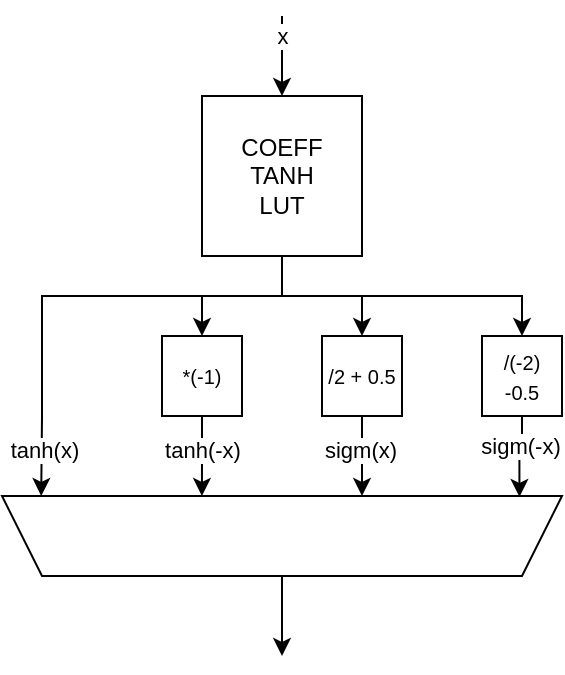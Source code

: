 <mxfile version="24.8.3">
  <diagram name="Pagina-1" id="nVUdBCyO9Q5jvHFfkmIo">
    <mxGraphModel dx="768" dy="410" grid="1" gridSize="10" guides="1" tooltips="1" connect="1" arrows="1" fold="1" page="1" pageScale="1" pageWidth="827" pageHeight="1169" math="0" shadow="0">
      <root>
        <mxCell id="0" />
        <mxCell id="1" parent="0" />
        <mxCell id="dSgf6_MaAZvb21dx-kvH-24" style="edgeStyle=orthogonalEdgeStyle;rounded=0;orthogonalLoop=1;jettySize=auto;html=1;entryX=0.5;entryY=0;entryDx=0;entryDy=0;" edge="1" parent="1" source="dSgf6_MaAZvb21dx-kvH-29" target="dSgf6_MaAZvb21dx-kvH-32">
          <mxGeometry relative="1" as="geometry" />
        </mxCell>
        <mxCell id="dSgf6_MaAZvb21dx-kvH-25" style="edgeStyle=orthogonalEdgeStyle;rounded=0;orthogonalLoop=1;jettySize=auto;html=1;entryX=0.5;entryY=0;entryDx=0;entryDy=0;" edge="1" parent="1" source="dSgf6_MaAZvb21dx-kvH-29" target="dSgf6_MaAZvb21dx-kvH-33">
          <mxGeometry relative="1" as="geometry" />
        </mxCell>
        <mxCell id="dSgf6_MaAZvb21dx-kvH-26" style="edgeStyle=orthogonalEdgeStyle;rounded=0;orthogonalLoop=1;jettySize=auto;html=1;entryX=0.5;entryY=0;entryDx=0;entryDy=0;" edge="1" parent="1" source="dSgf6_MaAZvb21dx-kvH-29" target="dSgf6_MaAZvb21dx-kvH-34">
          <mxGeometry relative="1" as="geometry">
            <Array as="points">
              <mxPoint x="180" y="180" />
              <mxPoint x="300" y="180" />
            </Array>
          </mxGeometry>
        </mxCell>
        <mxCell id="dSgf6_MaAZvb21dx-kvH-27" style="edgeStyle=orthogonalEdgeStyle;rounded=0;orthogonalLoop=1;jettySize=auto;html=1;entryX=0.93;entryY=1;entryDx=0;entryDy=0;entryPerimeter=0;" edge="1" parent="1" source="dSgf6_MaAZvb21dx-kvH-29" target="dSgf6_MaAZvb21dx-kvH-31">
          <mxGeometry relative="1" as="geometry">
            <mxPoint x="100" y="240" as="targetPoint" />
            <Array as="points">
              <mxPoint x="180" y="180" />
              <mxPoint x="60" y="180" />
              <mxPoint x="60" y="240" />
            </Array>
          </mxGeometry>
        </mxCell>
        <mxCell id="dSgf6_MaAZvb21dx-kvH-28" value="tanh(x)" style="edgeLabel;html=1;align=center;verticalAlign=middle;resizable=0;points=[];" vertex="1" connectable="0" parent="dSgf6_MaAZvb21dx-kvH-27">
          <mxGeometry x="0.749" y="1" relative="1" as="geometry">
            <mxPoint y="7" as="offset" />
          </mxGeometry>
        </mxCell>
        <mxCell id="dSgf6_MaAZvb21dx-kvH-29" value="&lt;div&gt;COEFF&lt;/div&gt;&lt;div&gt;TANH&lt;/div&gt;&lt;div&gt;LUT&lt;/div&gt;" style="whiteSpace=wrap;html=1;aspect=fixed;" vertex="1" parent="1">
          <mxGeometry x="140" y="80" width="80" height="80" as="geometry" />
        </mxCell>
        <mxCell id="dSgf6_MaAZvb21dx-kvH-30" style="edgeStyle=orthogonalEdgeStyle;rounded=0;orthogonalLoop=1;jettySize=auto;html=1;" edge="1" parent="1" source="dSgf6_MaAZvb21dx-kvH-31">
          <mxGeometry relative="1" as="geometry">
            <mxPoint x="180" y="360" as="targetPoint" />
            <Array as="points">
              <mxPoint x="180" y="350" />
              <mxPoint x="180" y="350" />
            </Array>
          </mxGeometry>
        </mxCell>
        <mxCell id="dSgf6_MaAZvb21dx-kvH-31" value="" style="shape=trapezoid;perimeter=trapezoidPerimeter;whiteSpace=wrap;html=1;fixedSize=1;rotation=-180;" vertex="1" parent="1">
          <mxGeometry x="40" y="280" width="280" height="40" as="geometry" />
        </mxCell>
        <mxCell id="dSgf6_MaAZvb21dx-kvH-32" value="&lt;font style=&quot;font-size: 10px;&quot;&gt;*(-1)&lt;/font&gt;" style="whiteSpace=wrap;html=1;aspect=fixed;" vertex="1" parent="1">
          <mxGeometry x="120" y="200" width="40" height="40" as="geometry" />
        </mxCell>
        <mxCell id="dSgf6_MaAZvb21dx-kvH-33" value="&lt;font style=&quot;font-size: 10px;&quot;&gt;/2 + 0.5&lt;/font&gt;" style="whiteSpace=wrap;html=1;aspect=fixed;" vertex="1" parent="1">
          <mxGeometry x="200" y="200" width="40" height="40" as="geometry" />
        </mxCell>
        <mxCell id="dSgf6_MaAZvb21dx-kvH-34" value="&lt;font style=&quot;font-size: 10px;&quot;&gt;/(-2) -0.5&lt;/font&gt;" style="whiteSpace=wrap;html=1;aspect=fixed;" vertex="1" parent="1">
          <mxGeometry x="280" y="200" width="40" height="40" as="geometry" />
        </mxCell>
        <mxCell id="dSgf6_MaAZvb21dx-kvH-35" style="edgeStyle=orthogonalEdgeStyle;rounded=0;orthogonalLoop=1;jettySize=auto;html=1;entryX=0.643;entryY=1;entryDx=0;entryDy=0;entryPerimeter=0;" edge="1" parent="1" source="dSgf6_MaAZvb21dx-kvH-32" target="dSgf6_MaAZvb21dx-kvH-31">
          <mxGeometry relative="1" as="geometry">
            <mxPoint x="140" y="278" as="targetPoint" />
          </mxGeometry>
        </mxCell>
        <mxCell id="dSgf6_MaAZvb21dx-kvH-36" value="tanh(-x)" style="edgeLabel;html=1;align=center;verticalAlign=middle;resizable=0;points=[];" vertex="1" connectable="0" parent="dSgf6_MaAZvb21dx-kvH-35">
          <mxGeometry x="-0.182" y="2" relative="1" as="geometry">
            <mxPoint x="-2" as="offset" />
          </mxGeometry>
        </mxCell>
        <mxCell id="dSgf6_MaAZvb21dx-kvH-37" style="edgeStyle=orthogonalEdgeStyle;rounded=0;orthogonalLoop=1;jettySize=auto;html=1;" edge="1" parent="1" source="dSgf6_MaAZvb21dx-kvH-33">
          <mxGeometry relative="1" as="geometry">
            <mxPoint x="220" y="280" as="targetPoint" />
          </mxGeometry>
        </mxCell>
        <mxCell id="dSgf6_MaAZvb21dx-kvH-38" value="sigm(x)" style="edgeLabel;html=1;align=center;verticalAlign=middle;resizable=0;points=[];" vertex="1" connectable="0" parent="dSgf6_MaAZvb21dx-kvH-37">
          <mxGeometry x="-0.188" y="-1" relative="1" as="geometry">
            <mxPoint as="offset" />
          </mxGeometry>
        </mxCell>
        <mxCell id="dSgf6_MaAZvb21dx-kvH-39" style="edgeStyle=orthogonalEdgeStyle;rounded=0;orthogonalLoop=1;jettySize=auto;html=1;entryX=0.076;entryY=0.989;entryDx=0;entryDy=0;entryPerimeter=0;" edge="1" parent="1" source="dSgf6_MaAZvb21dx-kvH-34" target="dSgf6_MaAZvb21dx-kvH-31">
          <mxGeometry relative="1" as="geometry">
            <mxPoint x="300" y="279" as="targetPoint" />
          </mxGeometry>
        </mxCell>
        <mxCell id="dSgf6_MaAZvb21dx-kvH-40" value="sigm(-x)" style="edgeLabel;html=1;align=center;verticalAlign=middle;resizable=0;points=[];" vertex="1" connectable="0" parent="dSgf6_MaAZvb21dx-kvH-39">
          <mxGeometry x="0.089" y="-2" relative="1" as="geometry">
            <mxPoint x="2" y="-6" as="offset" />
          </mxGeometry>
        </mxCell>
        <mxCell id="dSgf6_MaAZvb21dx-kvH-41" value="" style="endArrow=classic;html=1;rounded=0;entryX=0.5;entryY=0;entryDx=0;entryDy=0;" edge="1" parent="1" target="dSgf6_MaAZvb21dx-kvH-29">
          <mxGeometry width="50" height="50" relative="1" as="geometry">
            <mxPoint x="180" y="40" as="sourcePoint" />
            <mxPoint x="290" y="140" as="targetPoint" />
          </mxGeometry>
        </mxCell>
        <mxCell id="dSgf6_MaAZvb21dx-kvH-42" value="x" style="edgeLabel;html=1;align=center;verticalAlign=middle;resizable=0;points=[];" vertex="1" connectable="0" parent="dSgf6_MaAZvb21dx-kvH-41">
          <mxGeometry x="-0.264" y="-2" relative="1" as="geometry">
            <mxPoint x="2" y="-5" as="offset" />
          </mxGeometry>
        </mxCell>
      </root>
    </mxGraphModel>
  </diagram>
</mxfile>

